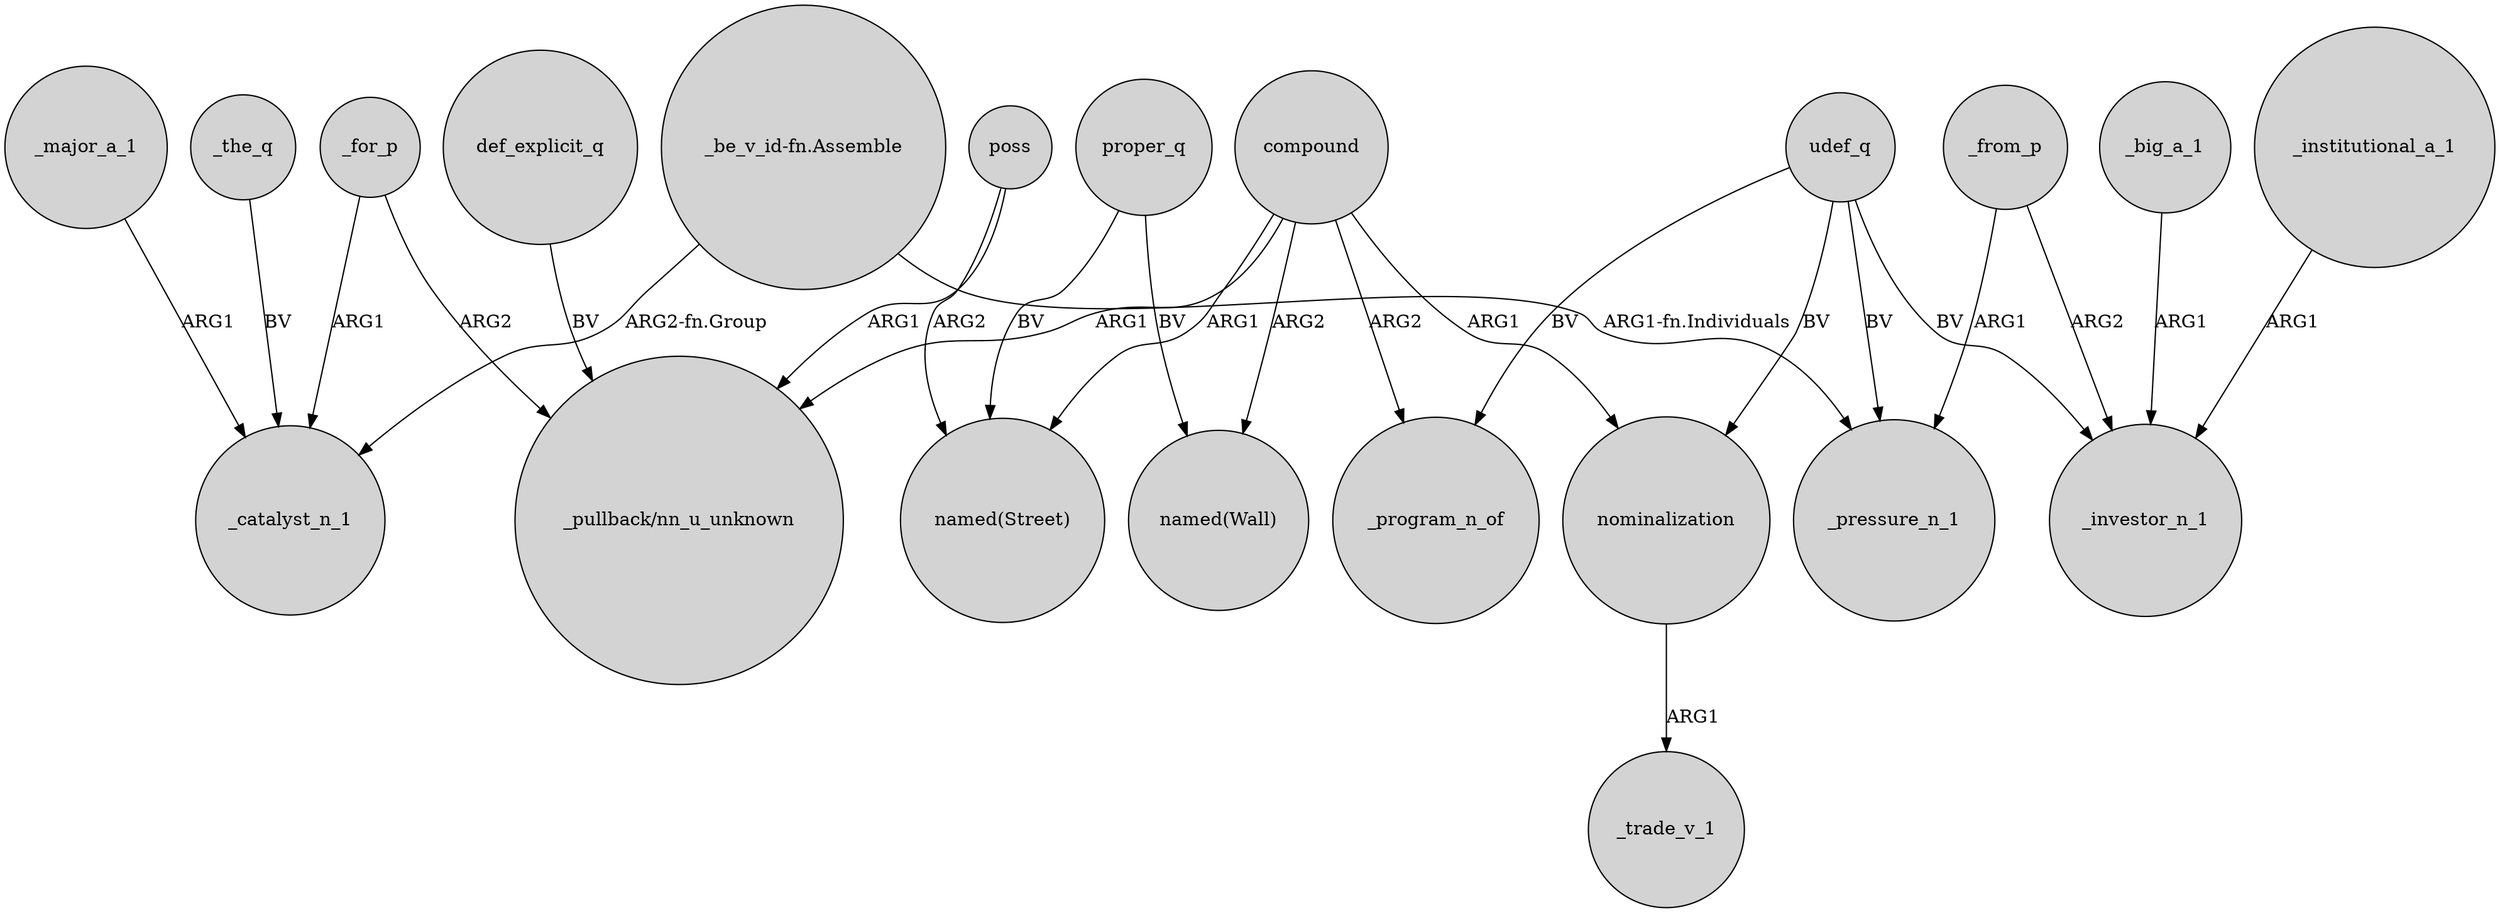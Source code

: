 digraph {
	node [shape=circle style=filled]
	"_be_v_id-fn.Assemble" -> _catalyst_n_1 [label="ARG2-fn.Group"]
	_for_p -> _catalyst_n_1 [label=ARG1]
	_big_a_1 -> _investor_n_1 [label=ARG1]
	def_explicit_q -> "_pullback/nn_u_unknown" [label=BV]
	compound -> "_pullback/nn_u_unknown" [label=ARG1]
	udef_q -> nominalization [label=BV]
	_from_p -> _pressure_n_1 [label=ARG1]
	"_be_v_id-fn.Assemble" -> _pressure_n_1 [label="ARG1-fn.Individuals"]
	_the_q -> _catalyst_n_1 [label=BV]
	udef_q -> _pressure_n_1 [label=BV]
	udef_q -> _program_n_of [label=BV]
	_major_a_1 -> _catalyst_n_1 [label=ARG1]
	compound -> _program_n_of [label=ARG2]
	compound -> nominalization [label=ARG1]
	compound -> "named(Wall)" [label=ARG2]
	compound -> "named(Street)" [label=ARG1]
	poss -> "named(Street)" [label=ARG2]
	poss -> "_pullback/nn_u_unknown" [label=ARG1]
	proper_q -> "named(Wall)" [label=BV]
	_for_p -> "_pullback/nn_u_unknown" [label=ARG2]
	_from_p -> _investor_n_1 [label=ARG2]
	proper_q -> "named(Street)" [label=BV]
	udef_q -> _investor_n_1 [label=BV]
	_institutional_a_1 -> _investor_n_1 [label=ARG1]
	nominalization -> _trade_v_1 [label=ARG1]
}
